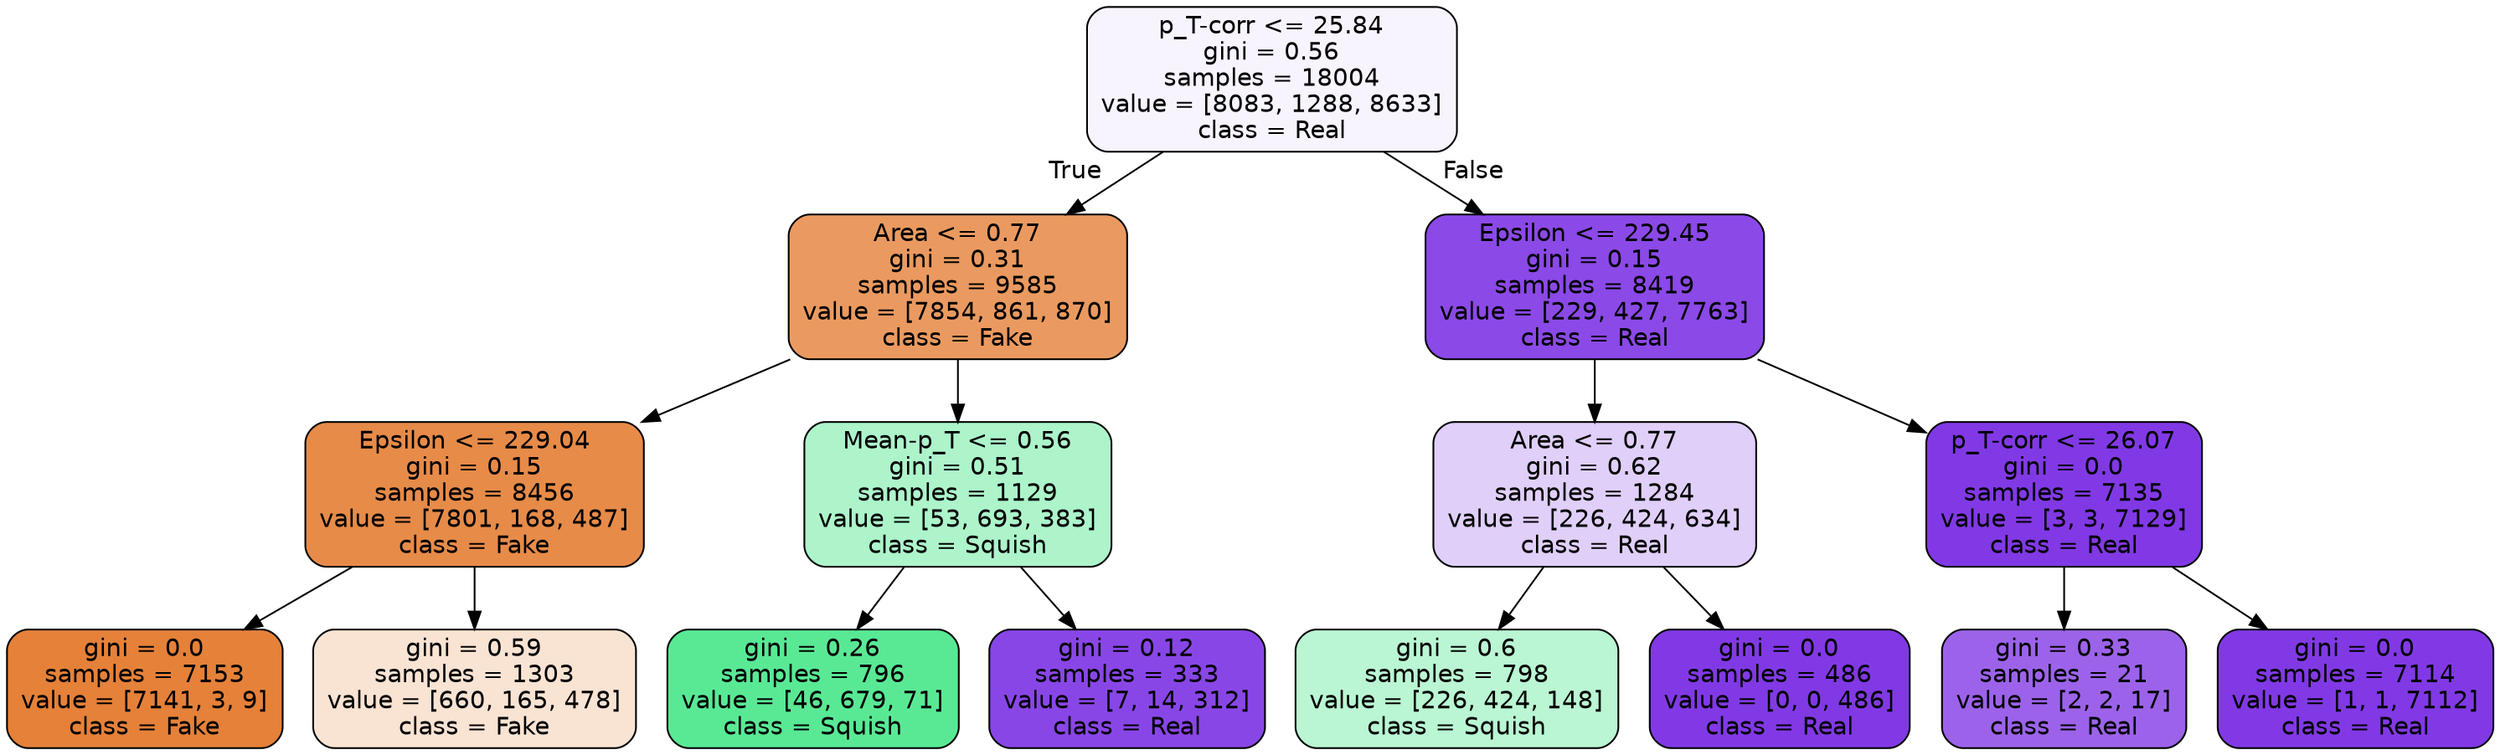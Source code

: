 digraph Tree {
node [shape=box, style="filled, rounded", color="black", fontname=helvetica] ;
edge [fontname=helvetica] ;
0 [label="p_T-corr <= 25.84\ngini = 0.56\nsamples = 18004\nvalue = [8083, 1288, 8633]\nclass = Real", fillcolor="#f8f4fe"] ;
1 [label="Area <= 0.77\ngini = 0.31\nsamples = 9585\nvalue = [7854, 861, 870]\nclass = Fake", fillcolor="#ea9a60"] ;
0 -> 1 [labeldistance=2.5, labelangle=45, headlabel="True"] ;
2 [label="Epsilon <= 229.04\ngini = 0.15\nsamples = 8456\nvalue = [7801, 168, 487]\nclass = Fake", fillcolor="#e78b49"] ;
1 -> 2 ;
3 [label="gini = 0.0\nsamples = 7153\nvalue = [7141, 3, 9]\nclass = Fake", fillcolor="#e58139"] ;
2 -> 3 ;
4 [label="gini = 0.59\nsamples = 1303\nvalue = [660, 165, 478]\nclass = Fake", fillcolor="#f9e3d3"] ;
2 -> 4 ;
5 [label="Mean-p_T <= 0.56\ngini = 0.51\nsamples = 1129\nvalue = [53, 693, 383]\nclass = Squish", fillcolor="#adf4cb"] ;
1 -> 5 ;
6 [label="gini = 0.26\nsamples = 796\nvalue = [46, 679, 71]\nclass = Squish", fillcolor="#59e995"] ;
5 -> 6 ;
7 [label="gini = 0.12\nsamples = 333\nvalue = [7, 14, 312]\nclass = Real", fillcolor="#8946e7"] ;
5 -> 7 ;
8 [label="Epsilon <= 229.45\ngini = 0.15\nsamples = 8419\nvalue = [229, 427, 7763]\nclass = Real", fillcolor="#8b49e7"] ;
0 -> 8 [labeldistance=2.5, labelangle=-45, headlabel="False"] ;
9 [label="Area <= 0.77\ngini = 0.62\nsamples = 1284\nvalue = [226, 424, 634]\nclass = Real", fillcolor="#e0cff9"] ;
8 -> 9 ;
10 [label="gini = 0.6\nsamples = 798\nvalue = [226, 424, 148]\nclass = Squish", fillcolor="#baf6d3"] ;
9 -> 10 ;
11 [label="gini = 0.0\nsamples = 486\nvalue = [0, 0, 486]\nclass = Real", fillcolor="#8139e5"] ;
9 -> 11 ;
12 [label="p_T-corr <= 26.07\ngini = 0.0\nsamples = 7135\nvalue = [3, 3, 7129]\nclass = Real", fillcolor="#8139e5"] ;
8 -> 12 ;
13 [label="gini = 0.33\nsamples = 21\nvalue = [2, 2, 17]\nclass = Real", fillcolor="#9c63ea"] ;
12 -> 13 ;
14 [label="gini = 0.0\nsamples = 7114\nvalue = [1, 1, 7112]\nclass = Real", fillcolor="#8139e5"] ;
12 -> 14 ;
}